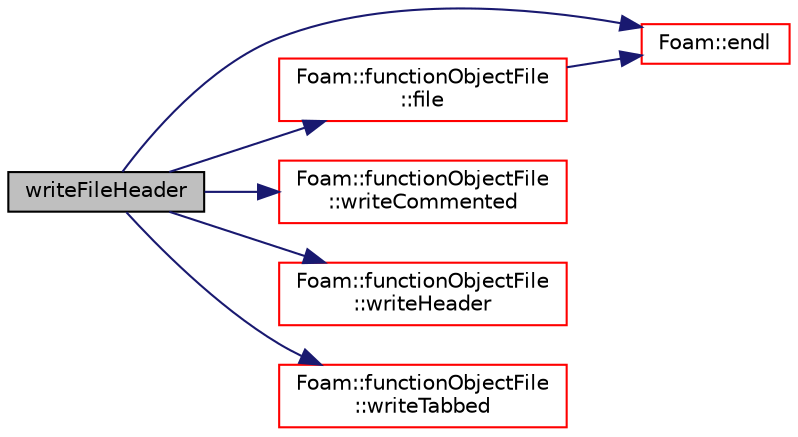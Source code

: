 digraph "writeFileHeader"
{
  bgcolor="transparent";
  edge [fontname="Helvetica",fontsize="10",labelfontname="Helvetica",labelfontsize="10"];
  node [fontname="Helvetica",fontsize="10",shape=record];
  rankdir="LR";
  Node1 [label="writeFileHeader",height=0.2,width=0.4,color="black", fillcolor="grey75", style="filled", fontcolor="black"];
  Node1 -> Node2 [color="midnightblue",fontsize="10",style="solid",fontname="Helvetica"];
  Node2 [label="Foam::endl",height=0.2,width=0.4,color="red",URL="$a10725.html#a2db8fe02a0d3909e9351bb4275b23ce4",tooltip="Add newline and flush stream. "];
  Node1 -> Node3 [color="midnightblue",fontsize="10",style="solid",fontname="Helvetica"];
  Node3 [label="Foam::functionObjectFile\l::file",height=0.2,width=0.4,color="red",URL="$a00868.html#aa14822a6edd4ec6d642d61132850f2b4",tooltip="Return access to the file (if only 1) "];
  Node3 -> Node2 [color="midnightblue",fontsize="10",style="solid",fontname="Helvetica"];
  Node1 -> Node4 [color="midnightblue",fontsize="10",style="solid",fontname="Helvetica"];
  Node4 [label="Foam::functionObjectFile\l::writeCommented",height=0.2,width=0.4,color="red",URL="$a00868.html#a0cadcd36ab066e82b92f9a3a367ea013",tooltip="Write a commented string to stream. "];
  Node1 -> Node5 [color="midnightblue",fontsize="10",style="solid",fontname="Helvetica"];
  Node5 [label="Foam::functionObjectFile\l::writeHeader",height=0.2,width=0.4,color="red",URL="$a00868.html#a17a9befac8f16ca48eee83f7a262b9cd",tooltip="Write a commented header to stream. "];
  Node1 -> Node6 [color="midnightblue",fontsize="10",style="solid",fontname="Helvetica"];
  Node6 [label="Foam::functionObjectFile\l::writeTabbed",height=0.2,width=0.4,color="red",URL="$a00868.html#aa67ec2f6b5e0d2622e654f824b9d796c",tooltip="Write a tabbed string to stream. "];
}
